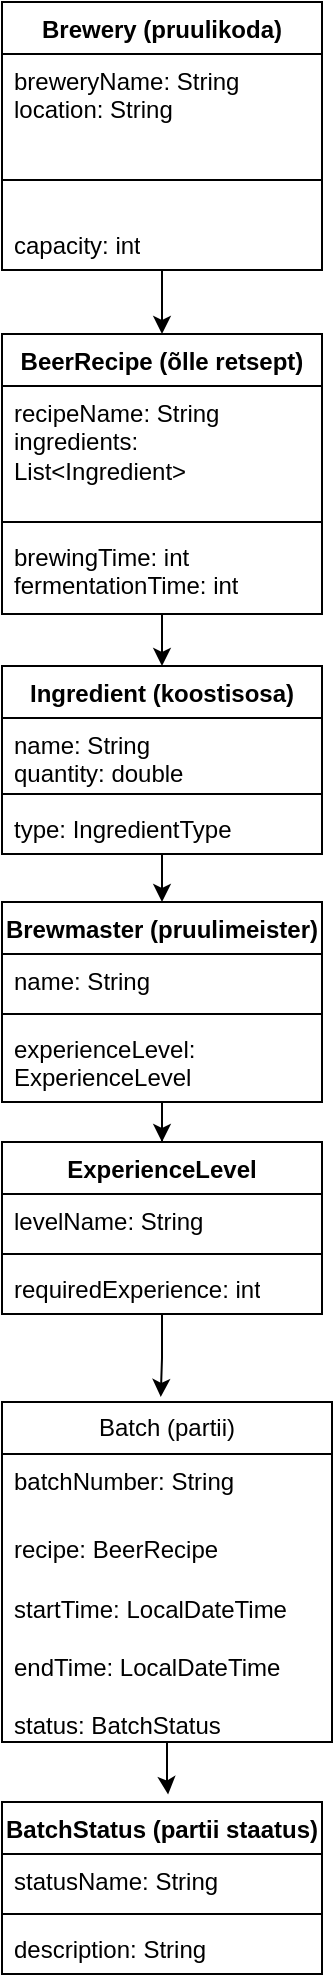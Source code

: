 <mxfile version="23.1.5" type="onedrive">
  <diagram name="Page-1" id="iYg0ZxIjczwCfltxK7Lj">
    <mxGraphModel grid="1" page="1" gridSize="10" guides="1" tooltips="1" connect="1" arrows="1" fold="1" pageScale="1" pageWidth="850" pageHeight="1100" math="0" shadow="0">
      <root>
        <mxCell id="0" />
        <mxCell id="1" parent="0" />
        <mxCell id="ZShU16grYfSN2WT50y80-9" value="" style="edgeStyle=orthogonalEdgeStyle;rounded=0;orthogonalLoop=1;jettySize=auto;html=1;" edge="1" parent="1" source="ZShU16grYfSN2WT50y80-1" target="ZShU16grYfSN2WT50y80-5">
          <mxGeometry relative="1" as="geometry" />
        </mxCell>
        <mxCell id="ZShU16grYfSN2WT50y80-1" value="Brewery (pruulikoda)" style="swimlane;fontStyle=1;align=center;verticalAlign=top;childLayout=stackLayout;horizontal=1;startSize=26;horizontalStack=0;resizeParent=1;resizeParentMax=0;resizeLast=0;collapsible=1;marginBottom=0;whiteSpace=wrap;html=1;" vertex="1" parent="1">
          <mxGeometry x="345" y="40" width="160" height="134" as="geometry" />
        </mxCell>
        <mxCell id="ZShU16grYfSN2WT50y80-2" value="breweryName: String&lt;br style=&quot;border-color: var(--border-color);&quot;&gt;location: String" style="text;strokeColor=none;fillColor=none;align=left;verticalAlign=top;spacingLeft=4;spacingRight=4;overflow=hidden;rotatable=0;points=[[0,0.5],[1,0.5]];portConstraint=eastwest;whiteSpace=wrap;html=1;" vertex="1" parent="ZShU16grYfSN2WT50y80-1">
          <mxGeometry y="26" width="160" height="44" as="geometry" />
        </mxCell>
        <mxCell id="ZShU16grYfSN2WT50y80-3" value="" style="line;strokeWidth=1;fillColor=none;align=left;verticalAlign=middle;spacingTop=-1;spacingLeft=3;spacingRight=3;rotatable=0;labelPosition=right;points=[];portConstraint=eastwest;strokeColor=inherit;" vertex="1" parent="ZShU16grYfSN2WT50y80-1">
          <mxGeometry y="70" width="160" height="38" as="geometry" />
        </mxCell>
        <mxCell id="ZShU16grYfSN2WT50y80-4" value="capacity: int" style="text;strokeColor=none;fillColor=none;align=left;verticalAlign=top;spacingLeft=4;spacingRight=4;overflow=hidden;rotatable=0;points=[[0,0.5],[1,0.5]];portConstraint=eastwest;whiteSpace=wrap;html=1;" vertex="1" parent="ZShU16grYfSN2WT50y80-1">
          <mxGeometry y="108" width="160" height="26" as="geometry" />
        </mxCell>
        <mxCell id="ZShU16grYfSN2WT50y80-14" value="" style="edgeStyle=orthogonalEdgeStyle;rounded=0;orthogonalLoop=1;jettySize=auto;html=1;" edge="1" parent="1" source="ZShU16grYfSN2WT50y80-5" target="ZShU16grYfSN2WT50y80-10">
          <mxGeometry relative="1" as="geometry" />
        </mxCell>
        <mxCell id="ZShU16grYfSN2WT50y80-5" value="BeerRecipe (õlle retsept)" style="swimlane;fontStyle=1;align=center;verticalAlign=top;childLayout=stackLayout;horizontal=1;startSize=26;horizontalStack=0;resizeParent=1;resizeParentMax=0;resizeLast=0;collapsible=1;marginBottom=0;whiteSpace=wrap;html=1;" vertex="1" parent="1">
          <mxGeometry x="345" y="206" width="160" height="140" as="geometry" />
        </mxCell>
        <mxCell id="ZShU16grYfSN2WT50y80-6" value="recipeName: String&lt;br&gt;ingredients: List&amp;lt;Ingredient&amp;gt;" style="text;strokeColor=none;fillColor=none;align=left;verticalAlign=top;spacingLeft=4;spacingRight=4;overflow=hidden;rotatable=0;points=[[0,0.5],[1,0.5]];portConstraint=eastwest;whiteSpace=wrap;html=1;" vertex="1" parent="ZShU16grYfSN2WT50y80-5">
          <mxGeometry y="26" width="160" height="64" as="geometry" />
        </mxCell>
        <mxCell id="ZShU16grYfSN2WT50y80-7" value="" style="line;strokeWidth=1;fillColor=none;align=left;verticalAlign=middle;spacingTop=-1;spacingLeft=3;spacingRight=3;rotatable=0;labelPosition=right;points=[];portConstraint=eastwest;strokeColor=inherit;" vertex="1" parent="ZShU16grYfSN2WT50y80-5">
          <mxGeometry y="90" width="160" height="8" as="geometry" />
        </mxCell>
        <mxCell id="ZShU16grYfSN2WT50y80-8" value="brewingTime: int&lt;br&gt;fermentationTime: int" style="text;strokeColor=none;fillColor=none;align=left;verticalAlign=top;spacingLeft=4;spacingRight=4;overflow=hidden;rotatable=0;points=[[0,0.5],[1,0.5]];portConstraint=eastwest;whiteSpace=wrap;html=1;" vertex="1" parent="ZShU16grYfSN2WT50y80-5">
          <mxGeometry y="98" width="160" height="42" as="geometry" />
        </mxCell>
        <mxCell id="ZShU16grYfSN2WT50y80-44" style="edgeStyle=orthogonalEdgeStyle;rounded=0;orthogonalLoop=1;jettySize=auto;html=1;entryX=0.5;entryY=0;entryDx=0;entryDy=0;" edge="1" parent="1" source="ZShU16grYfSN2WT50y80-10" target="ZShU16grYfSN2WT50y80-20">
          <mxGeometry relative="1" as="geometry" />
        </mxCell>
        <mxCell id="ZShU16grYfSN2WT50y80-10" value="Ingredient (koostisosa)" style="swimlane;fontStyle=1;align=center;verticalAlign=top;childLayout=stackLayout;horizontal=1;startSize=26;horizontalStack=0;resizeParent=1;resizeParentMax=0;resizeLast=0;collapsible=1;marginBottom=0;whiteSpace=wrap;html=1;" vertex="1" parent="1">
          <mxGeometry x="345" y="372" width="160" height="94" as="geometry" />
        </mxCell>
        <mxCell id="ZShU16grYfSN2WT50y80-11" value="name: String&lt;br&gt;quantity: double" style="text;strokeColor=none;fillColor=none;align=left;verticalAlign=top;spacingLeft=4;spacingRight=4;overflow=hidden;rotatable=0;points=[[0,0.5],[1,0.5]];portConstraint=eastwest;whiteSpace=wrap;html=1;" vertex="1" parent="ZShU16grYfSN2WT50y80-10">
          <mxGeometry y="26" width="160" height="34" as="geometry" />
        </mxCell>
        <mxCell id="ZShU16grYfSN2WT50y80-12" value="" style="line;strokeWidth=1;fillColor=none;align=left;verticalAlign=middle;spacingTop=-1;spacingLeft=3;spacingRight=3;rotatable=0;labelPosition=right;points=[];portConstraint=eastwest;strokeColor=inherit;" vertex="1" parent="ZShU16grYfSN2WT50y80-10">
          <mxGeometry y="60" width="160" height="8" as="geometry" />
        </mxCell>
        <mxCell id="ZShU16grYfSN2WT50y80-13" value="type: IngredientType" style="text;strokeColor=none;fillColor=none;align=left;verticalAlign=top;spacingLeft=4;spacingRight=4;overflow=hidden;rotatable=0;points=[[0,0.5],[1,0.5]];portConstraint=eastwest;whiteSpace=wrap;html=1;" vertex="1" parent="ZShU16grYfSN2WT50y80-10">
          <mxGeometry y="68" width="160" height="26" as="geometry" />
        </mxCell>
        <mxCell id="ZShU16grYfSN2WT50y80-43" style="edgeStyle=orthogonalEdgeStyle;rounded=0;orthogonalLoop=1;jettySize=auto;html=1;entryX=0.5;entryY=0;entryDx=0;entryDy=0;" edge="1" parent="1" source="ZShU16grYfSN2WT50y80-20" target="ZShU16grYfSN2WT50y80-25">
          <mxGeometry relative="1" as="geometry" />
        </mxCell>
        <mxCell id="ZShU16grYfSN2WT50y80-20" value="Brewmaster (pruulimeister)" style="swimlane;fontStyle=1;align=center;verticalAlign=top;childLayout=stackLayout;horizontal=1;startSize=26;horizontalStack=0;resizeParent=1;resizeParentMax=0;resizeLast=0;collapsible=1;marginBottom=0;whiteSpace=wrap;html=1;" vertex="1" parent="1">
          <mxGeometry x="345" y="490" width="160" height="100" as="geometry" />
        </mxCell>
        <mxCell id="ZShU16grYfSN2WT50y80-21" value="name: String" style="text;strokeColor=none;fillColor=none;align=left;verticalAlign=top;spacingLeft=4;spacingRight=4;overflow=hidden;rotatable=0;points=[[0,0.5],[1,0.5]];portConstraint=eastwest;whiteSpace=wrap;html=1;" vertex="1" parent="ZShU16grYfSN2WT50y80-20">
          <mxGeometry y="26" width="160" height="26" as="geometry" />
        </mxCell>
        <mxCell id="ZShU16grYfSN2WT50y80-22" value="" style="line;strokeWidth=1;fillColor=none;align=left;verticalAlign=middle;spacingTop=-1;spacingLeft=3;spacingRight=3;rotatable=0;labelPosition=right;points=[];portConstraint=eastwest;strokeColor=inherit;" vertex="1" parent="ZShU16grYfSN2WT50y80-20">
          <mxGeometry y="52" width="160" height="8" as="geometry" />
        </mxCell>
        <mxCell id="ZShU16grYfSN2WT50y80-23" value="experienceLevel: ExperienceLevel" style="text;strokeColor=none;fillColor=none;align=left;verticalAlign=top;spacingLeft=4;spacingRight=4;overflow=hidden;rotatable=0;points=[[0,0.5],[1,0.5]];portConstraint=eastwest;whiteSpace=wrap;html=1;" vertex="1" parent="ZShU16grYfSN2WT50y80-20">
          <mxGeometry y="60" width="160" height="40" as="geometry" />
        </mxCell>
        <mxCell id="ZShU16grYfSN2WT50y80-25" value="ExperienceLevel" style="swimlane;fontStyle=1;align=center;verticalAlign=top;childLayout=stackLayout;horizontal=1;startSize=26;horizontalStack=0;resizeParent=1;resizeParentMax=0;resizeLast=0;collapsible=1;marginBottom=0;whiteSpace=wrap;html=1;" vertex="1" parent="1">
          <mxGeometry x="345" y="610" width="160" height="86" as="geometry" />
        </mxCell>
        <mxCell id="ZShU16grYfSN2WT50y80-26" value="levelName: String" style="text;strokeColor=none;fillColor=none;align=left;verticalAlign=top;spacingLeft=4;spacingRight=4;overflow=hidden;rotatable=0;points=[[0,0.5],[1,0.5]];portConstraint=eastwest;whiteSpace=wrap;html=1;" vertex="1" parent="ZShU16grYfSN2WT50y80-25">
          <mxGeometry y="26" width="160" height="26" as="geometry" />
        </mxCell>
        <mxCell id="ZShU16grYfSN2WT50y80-27" value="" style="line;strokeWidth=1;fillColor=none;align=left;verticalAlign=middle;spacingTop=-1;spacingLeft=3;spacingRight=3;rotatable=0;labelPosition=right;points=[];portConstraint=eastwest;strokeColor=inherit;" vertex="1" parent="ZShU16grYfSN2WT50y80-25">
          <mxGeometry y="52" width="160" height="8" as="geometry" />
        </mxCell>
        <mxCell id="ZShU16grYfSN2WT50y80-28" value="requiredExperience: int" style="text;strokeColor=none;fillColor=none;align=left;verticalAlign=top;spacingLeft=4;spacingRight=4;overflow=hidden;rotatable=0;points=[[0,0.5],[1,0.5]];portConstraint=eastwest;whiteSpace=wrap;html=1;" vertex="1" parent="ZShU16grYfSN2WT50y80-25">
          <mxGeometry y="60" width="160" height="26" as="geometry" />
        </mxCell>
        <mxCell id="ZShU16grYfSN2WT50y80-30" value="BatchStatus (partii staatus)" style="swimlane;fontStyle=1;align=center;verticalAlign=top;childLayout=stackLayout;horizontal=1;startSize=26;horizontalStack=0;resizeParent=1;resizeParentMax=0;resizeLast=0;collapsible=1;marginBottom=0;whiteSpace=wrap;html=1;" vertex="1" parent="1">
          <mxGeometry x="345" y="940" width="160" height="86" as="geometry" />
        </mxCell>
        <mxCell id="ZShU16grYfSN2WT50y80-31" value="statusName: String" style="text;strokeColor=none;fillColor=none;align=left;verticalAlign=top;spacingLeft=4;spacingRight=4;overflow=hidden;rotatable=0;points=[[0,0.5],[1,0.5]];portConstraint=eastwest;whiteSpace=wrap;html=1;" vertex="1" parent="ZShU16grYfSN2WT50y80-30">
          <mxGeometry y="26" width="160" height="26" as="geometry" />
        </mxCell>
        <mxCell id="ZShU16grYfSN2WT50y80-32" value="" style="line;strokeWidth=1;fillColor=none;align=left;verticalAlign=middle;spacingTop=-1;spacingLeft=3;spacingRight=3;rotatable=0;labelPosition=right;points=[];portConstraint=eastwest;strokeColor=inherit;" vertex="1" parent="ZShU16grYfSN2WT50y80-30">
          <mxGeometry y="52" width="160" height="8" as="geometry" />
        </mxCell>
        <mxCell id="ZShU16grYfSN2WT50y80-33" value="description: String" style="text;strokeColor=none;fillColor=none;align=left;verticalAlign=top;spacingLeft=4;spacingRight=4;overflow=hidden;rotatable=0;points=[[0,0.5],[1,0.5]];portConstraint=eastwest;whiteSpace=wrap;html=1;" vertex="1" parent="ZShU16grYfSN2WT50y80-30">
          <mxGeometry y="60" width="160" height="26" as="geometry" />
        </mxCell>
        <mxCell id="ZShU16grYfSN2WT50y80-38" value="Batch (partii)" style="swimlane;fontStyle=0;childLayout=stackLayout;horizontal=1;startSize=26;fillColor=none;horizontalStack=0;resizeParent=1;resizeParentMax=0;resizeLast=0;collapsible=1;marginBottom=0;whiteSpace=wrap;html=1;" vertex="1" parent="1">
          <mxGeometry x="345" y="740" width="165" height="170" as="geometry" />
        </mxCell>
        <mxCell id="ZShU16grYfSN2WT50y80-39" value="batchNumber: String" style="text;strokeColor=none;fillColor=none;align=left;verticalAlign=top;spacingLeft=4;spacingRight=4;overflow=hidden;rotatable=0;points=[[0,0.5],[1,0.5]];portConstraint=eastwest;whiteSpace=wrap;html=1;" vertex="1" parent="ZShU16grYfSN2WT50y80-38">
          <mxGeometry y="26" width="165" height="34" as="geometry" />
        </mxCell>
        <mxCell id="ZShU16grYfSN2WT50y80-40" value="recipe: BeerRecipe" style="text;strokeColor=none;fillColor=none;align=left;verticalAlign=top;spacingLeft=4;spacingRight=4;overflow=hidden;rotatable=0;points=[[0,0.5],[1,0.5]];portConstraint=eastwest;whiteSpace=wrap;html=1;" vertex="1" parent="ZShU16grYfSN2WT50y80-38">
          <mxGeometry y="60" width="165" height="30" as="geometry" />
        </mxCell>
        <mxCell id="ZShU16grYfSN2WT50y80-41" value="startTime: LocalDateTime&lt;br&gt;&lt;br&gt;endTime: LocalDateTime&lt;br&gt;&lt;br&gt;status: BatchStatus" style="text;strokeColor=none;fillColor=none;align=left;verticalAlign=top;spacingLeft=4;spacingRight=4;overflow=hidden;rotatable=0;points=[[0,0.5],[1,0.5]];portConstraint=eastwest;whiteSpace=wrap;html=1;" vertex="1" parent="ZShU16grYfSN2WT50y80-38">
          <mxGeometry y="90" width="165" height="80" as="geometry" />
        </mxCell>
        <mxCell id="ZShU16grYfSN2WT50y80-45" style="edgeStyle=orthogonalEdgeStyle;rounded=0;orthogonalLoop=1;jettySize=auto;html=1;entryX=0.481;entryY=-0.015;entryDx=0;entryDy=0;entryPerimeter=0;" edge="1" parent="1" source="ZShU16grYfSN2WT50y80-25" target="ZShU16grYfSN2WT50y80-38">
          <mxGeometry relative="1" as="geometry" />
        </mxCell>
        <mxCell id="ZShU16grYfSN2WT50y80-46" style="edgeStyle=orthogonalEdgeStyle;rounded=0;orthogonalLoop=1;jettySize=auto;html=1;entryX=0.519;entryY=-0.044;entryDx=0;entryDy=0;entryPerimeter=0;" edge="1" parent="1" source="ZShU16grYfSN2WT50y80-38" target="ZShU16grYfSN2WT50y80-30">
          <mxGeometry relative="1" as="geometry" />
        </mxCell>
      </root>
    </mxGraphModel>
  </diagram>
</mxfile>
